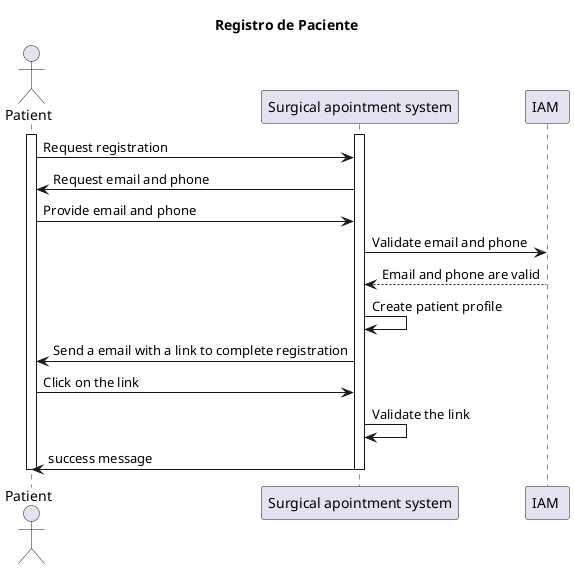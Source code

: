 ﻿@startuml
title Registro de Paciente


actor Patient
participant "Surgical apointment system" as App
participant "IAM " as IAM

activate App
activate Patient

Patient -> App: Request registration
App ->Patient: Request email and phone
Patient -> App: Provide email and phone
App -> IAM: Validate email and phone
IAM --> App: Email and phone are valid
App -> App: Create patient profile
App -> Patient: Send a email with a link to complete registration
Patient -> App: Click on the link
App -> App: Validate the link
App -> Patient: success message

deactivate App
deactivate Patient
@enduml
